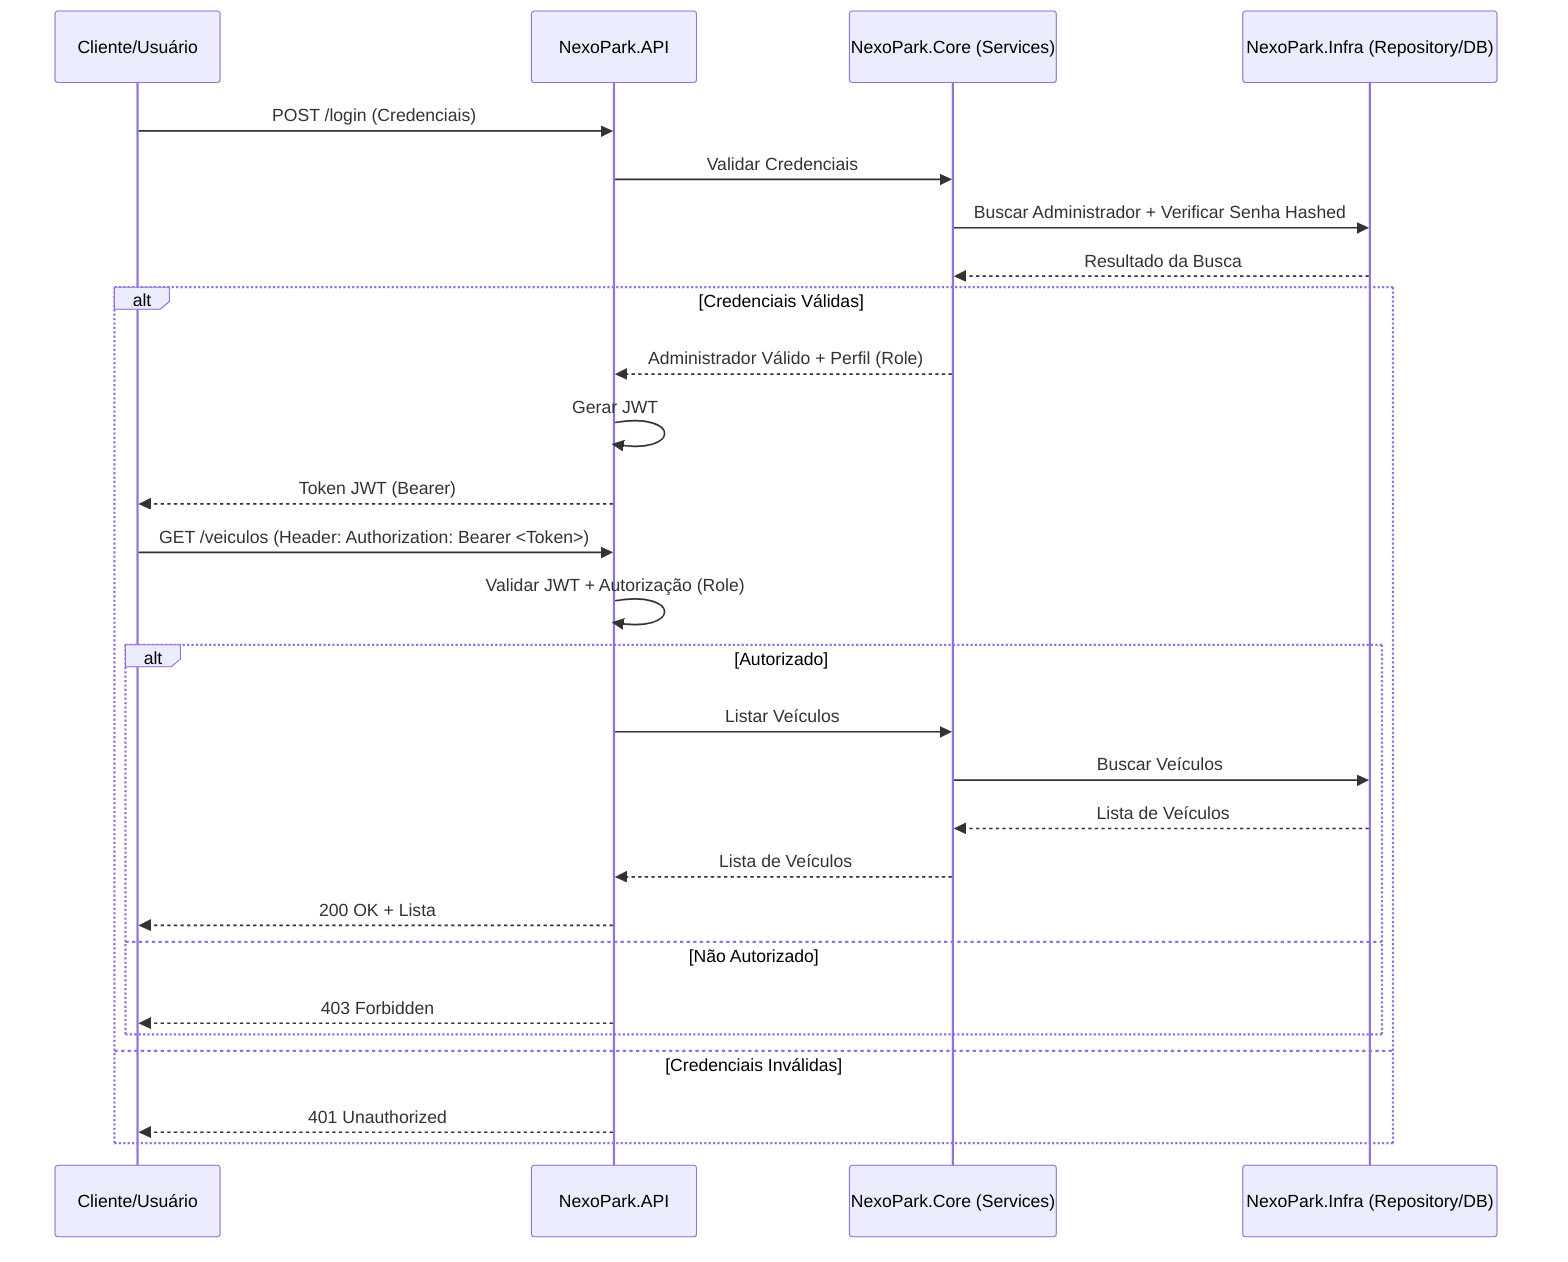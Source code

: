 sequenceDiagram
    participant C as Cliente/Usuário
    participant API as NexoPark.API
    participant Core as NexoPark.Core (Services)
    participant Infra as NexoPark.Infra (Repository/DB)

    C->>API: POST /login (Credenciais)
    API->>Core: Validar Credenciais
    Core->>Infra: Buscar Administrador + Verificar Senha Hashed
    Infra-->>Core: Resultado da Busca
    alt Credenciais Válidas
        Core-->>API: Administrador Válido + Perfil (Role)
        API->>API: Gerar JWT
        API-->>C: Token JWT (Bearer)
        
        C->>API: GET /veiculos (Header: Authorization: Bearer <Token>)
        API->>API: Validar JWT + Autorização (Role)
        alt Autorizado
            API->>Core: Listar Veículos
            Core->>Infra: Buscar Veículos
            Infra-->>Core: Lista de Veículos
            Core-->>API: Lista de Veículos
            API-->>C: 200 OK + Lista
        else Não Autorizado
            API-->>C: 403 Forbidden
        end
    else Credenciais Inválidas
        API-->>C: 401 Unauthorized
    end